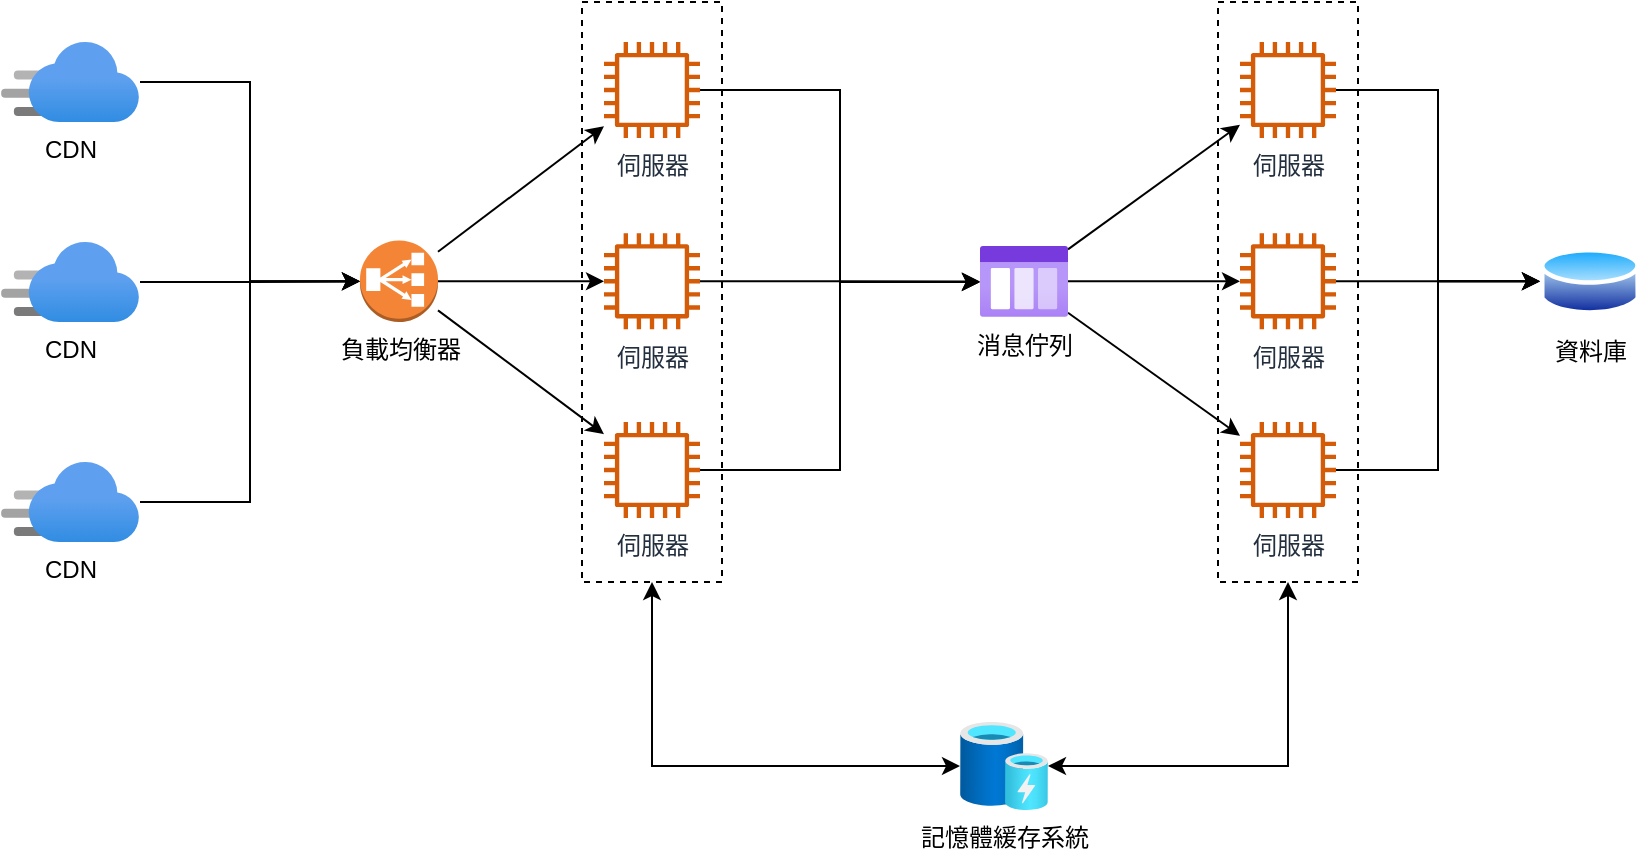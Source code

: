 <mxfile version="20.2.3" type="device"><diagram id="Ht1M8jgEwFfnCIfOTk4-" name="Page-1"><mxGraphModel dx="2062" dy="2052" grid="1" gridSize="10" guides="1" tooltips="1" connect="1" arrows="1" fold="1" page="1" pageScale="1" pageWidth="1169" pageHeight="827" math="0" shadow="0"><root><mxCell id="0"/><mxCell id="1" parent="0"/><mxCell id="JqeFCZt-a2DChT1DkuI_-10" style="edgeStyle=orthogonalEdgeStyle;rounded=0;orthogonalLoop=1;jettySize=auto;html=1;entryX=0;entryY=0.5;entryDx=0;entryDy=0;entryPerimeter=0;" parent="1" source="JqeFCZt-a2DChT1DkuI_-1" target="JqeFCZt-a2DChT1DkuI_-4" edge="1"><mxGeometry relative="1" as="geometry"/></mxCell><mxCell id="JqeFCZt-a2DChT1DkuI_-1" value="CDN" style="aspect=fixed;html=1;points=[];align=center;image;fontSize=12;image=img/lib/azure2/app_services/CDN_Profiles.svg;flipV=0;" parent="1" vertex="1"><mxGeometry x="40" y="-720" width="70" height="40" as="geometry"/></mxCell><mxCell id="JqeFCZt-a2DChT1DkuI_-11" style="edgeStyle=orthogonalEdgeStyle;rounded=0;orthogonalLoop=1;jettySize=auto;html=1;" parent="1" source="JqeFCZt-a2DChT1DkuI_-2" target="JqeFCZt-a2DChT1DkuI_-4" edge="1"><mxGeometry relative="1" as="geometry"/></mxCell><mxCell id="JqeFCZt-a2DChT1DkuI_-2" value="CDN" style="aspect=fixed;html=1;points=[];align=center;image;fontSize=12;image=img/lib/azure2/app_services/CDN_Profiles.svg;flipV=0;" parent="1" vertex="1"><mxGeometry x="40" y="-620" width="70" height="40" as="geometry"/></mxCell><mxCell id="JqeFCZt-a2DChT1DkuI_-12" style="edgeStyle=orthogonalEdgeStyle;rounded=0;orthogonalLoop=1;jettySize=auto;html=1;entryX=0;entryY=0.5;entryDx=0;entryDy=0;entryPerimeter=0;" parent="1" source="JqeFCZt-a2DChT1DkuI_-3" target="JqeFCZt-a2DChT1DkuI_-4" edge="1"><mxGeometry relative="1" as="geometry"/></mxCell><mxCell id="JqeFCZt-a2DChT1DkuI_-3" value="CDN" style="aspect=fixed;html=1;points=[];align=center;image;fontSize=12;image=img/lib/azure2/app_services/CDN_Profiles.svg;flipV=0;" parent="1" vertex="1"><mxGeometry x="40" y="-510" width="70" height="40" as="geometry"/></mxCell><mxCell id="JqeFCZt-a2DChT1DkuI_-15" style="rounded=0;orthogonalLoop=1;jettySize=auto;html=1;" parent="1" source="JqeFCZt-a2DChT1DkuI_-4" target="JqeFCZt-a2DChT1DkuI_-6" edge="1"><mxGeometry relative="1" as="geometry"/></mxCell><mxCell id="JqeFCZt-a2DChT1DkuI_-16" style="edgeStyle=none;rounded=0;orthogonalLoop=1;jettySize=auto;html=1;" parent="1" source="JqeFCZt-a2DChT1DkuI_-4" target="JqeFCZt-a2DChT1DkuI_-13" edge="1"><mxGeometry relative="1" as="geometry"/></mxCell><mxCell id="JqeFCZt-a2DChT1DkuI_-17" style="edgeStyle=none;rounded=0;orthogonalLoop=1;jettySize=auto;html=1;" parent="1" source="JqeFCZt-a2DChT1DkuI_-4" target="JqeFCZt-a2DChT1DkuI_-14" edge="1"><mxGeometry relative="1" as="geometry"/></mxCell><mxCell id="JqeFCZt-a2DChT1DkuI_-4" value="負載均衡器" style="outlineConnect=0;dashed=0;verticalLabelPosition=bottom;verticalAlign=top;align=center;html=1;shape=mxgraph.aws3.classic_load_balancer;fillColor=#F58536;gradientColor=none;" parent="1" vertex="1"><mxGeometry x="220" y="-620.7" width="39" height="40.7" as="geometry"/></mxCell><mxCell id="JqeFCZt-a2DChT1DkuI_-5" value="資料庫" style="aspect=fixed;perimeter=ellipsePerimeter;html=1;align=center;shadow=0;dashed=0;spacingTop=3;image;image=img/lib/active_directory/database.svg;" parent="1" vertex="1"><mxGeometry x="810" y="-618.85" width="50" height="37" as="geometry"/></mxCell><mxCell id="JqeFCZt-a2DChT1DkuI_-18" style="edgeStyle=orthogonalEdgeStyle;rounded=0;orthogonalLoop=1;jettySize=auto;html=1;" parent="1" source="JqeFCZt-a2DChT1DkuI_-6" edge="1"><mxGeometry relative="1" as="geometry"><mxPoint x="530" y="-600" as="targetPoint"/><Array as="points"><mxPoint x="460" y="-696"/><mxPoint x="460" y="-600"/></Array></mxGeometry></mxCell><mxCell id="JqeFCZt-a2DChT1DkuI_-6" value="伺服器" style="sketch=0;outlineConnect=0;fontColor=#232F3E;gradientColor=none;fillColor=#D45B07;strokeColor=none;dashed=0;verticalLabelPosition=bottom;verticalAlign=top;align=center;html=1;fontSize=12;fontStyle=0;aspect=fixed;pointerEvents=1;shape=mxgraph.aws4.instance2;flipV=0;flipH=1;" parent="1" vertex="1"><mxGeometry x="342" y="-720" width="48" height="48" as="geometry"/></mxCell><mxCell id="JqeFCZt-a2DChT1DkuI_-26" style="rounded=0;orthogonalLoop=1;jettySize=auto;html=1;" parent="1" source="JqeFCZt-a2DChT1DkuI_-8" target="JqeFCZt-a2DChT1DkuI_-22" edge="1"><mxGeometry relative="1" as="geometry"/></mxCell><mxCell id="JqeFCZt-a2DChT1DkuI_-27" style="edgeStyle=none;rounded=0;orthogonalLoop=1;jettySize=auto;html=1;" parent="1" source="JqeFCZt-a2DChT1DkuI_-8" target="JqeFCZt-a2DChT1DkuI_-23" edge="1"><mxGeometry relative="1" as="geometry"/></mxCell><mxCell id="JqeFCZt-a2DChT1DkuI_-28" style="edgeStyle=none;rounded=0;orthogonalLoop=1;jettySize=auto;html=1;" parent="1" source="JqeFCZt-a2DChT1DkuI_-8" target="JqeFCZt-a2DChT1DkuI_-24" edge="1"><mxGeometry relative="1" as="geometry"/></mxCell><mxCell id="JqeFCZt-a2DChT1DkuI_-8" value="消息佇列" style="aspect=fixed;html=1;points=[];align=center;image;fontSize=12;image=img/lib/azure2/general/Storage_Queue.svg;" parent="1" vertex="1"><mxGeometry x="530" y="-618.22" width="44" height="35.75" as="geometry"/></mxCell><mxCell id="JqeFCZt-a2DChT1DkuI_-35" style="edgeStyle=orthogonalEdgeStyle;rounded=0;orthogonalLoop=1;jettySize=auto;html=1;entryX=0.5;entryY=1;entryDx=0;entryDy=0;startArrow=classic;startFill=1;" parent="1" source="JqeFCZt-a2DChT1DkuI_-9" target="JqeFCZt-a2DChT1DkuI_-32" edge="1"><mxGeometry relative="1" as="geometry"/></mxCell><mxCell id="JqeFCZt-a2DChT1DkuI_-36" style="edgeStyle=orthogonalEdgeStyle;rounded=0;orthogonalLoop=1;jettySize=auto;html=1;startArrow=classic;startFill=1;" parent="1" source="JqeFCZt-a2DChT1DkuI_-9" target="JqeFCZt-a2DChT1DkuI_-34" edge="1"><mxGeometry relative="1" as="geometry"/></mxCell><mxCell id="JqeFCZt-a2DChT1DkuI_-9" value="記憶體緩存系統" style="aspect=fixed;html=1;points=[];align=center;image;fontSize=12;image=img/lib/azure2/general/Cache.svg;" parent="1" vertex="1"><mxGeometry x="520" y="-380" width="44" height="44" as="geometry"/></mxCell><mxCell id="JqeFCZt-a2DChT1DkuI_-19" style="edgeStyle=orthogonalEdgeStyle;rounded=0;orthogonalLoop=1;jettySize=auto;html=1;" parent="1" source="JqeFCZt-a2DChT1DkuI_-13" target="JqeFCZt-a2DChT1DkuI_-8" edge="1"><mxGeometry relative="1" as="geometry"/></mxCell><mxCell id="JqeFCZt-a2DChT1DkuI_-13" value="伺服器" style="sketch=0;outlineConnect=0;fontColor=#232F3E;gradientColor=none;fillColor=#D45B07;strokeColor=none;dashed=0;verticalLabelPosition=bottom;verticalAlign=top;align=center;html=1;fontSize=12;fontStyle=0;aspect=fixed;pointerEvents=1;shape=mxgraph.aws4.instance2;flipV=0;flipH=1;" parent="1" vertex="1"><mxGeometry x="342" y="-624.35" width="48" height="48" as="geometry"/></mxCell><mxCell id="JqeFCZt-a2DChT1DkuI_-21" style="edgeStyle=orthogonalEdgeStyle;rounded=0;orthogonalLoop=1;jettySize=auto;html=1;" parent="1" source="JqeFCZt-a2DChT1DkuI_-14" target="JqeFCZt-a2DChT1DkuI_-8" edge="1"><mxGeometry relative="1" as="geometry"><Array as="points"><mxPoint x="460" y="-506"/><mxPoint x="460" y="-600"/></Array></mxGeometry></mxCell><mxCell id="JqeFCZt-a2DChT1DkuI_-14" value="伺服器" style="sketch=0;outlineConnect=0;fontColor=#232F3E;gradientColor=none;fillColor=#D45B07;strokeColor=none;dashed=0;verticalLabelPosition=bottom;verticalAlign=top;align=center;html=1;fontSize=12;fontStyle=0;aspect=fixed;pointerEvents=1;shape=mxgraph.aws4.instance2;flipV=0;flipH=1;" parent="1" vertex="1"><mxGeometry x="342" y="-530" width="48" height="48" as="geometry"/></mxCell><mxCell id="JqeFCZt-a2DChT1DkuI_-29" style="edgeStyle=orthogonalEdgeStyle;rounded=0;orthogonalLoop=1;jettySize=auto;html=1;entryX=0;entryY=0.5;entryDx=0;entryDy=0;" parent="1" source="JqeFCZt-a2DChT1DkuI_-22" target="JqeFCZt-a2DChT1DkuI_-5" edge="1"><mxGeometry relative="1" as="geometry"/></mxCell><mxCell id="JqeFCZt-a2DChT1DkuI_-22" value="伺服器" style="sketch=0;outlineConnect=0;fontColor=#232F3E;gradientColor=none;fillColor=#D45B07;strokeColor=none;dashed=0;verticalLabelPosition=bottom;verticalAlign=top;align=center;html=1;fontSize=12;fontStyle=0;aspect=fixed;pointerEvents=1;shape=mxgraph.aws4.instance2;flipV=0;flipH=1;" parent="1" vertex="1"><mxGeometry x="660" y="-720" width="48" height="48" as="geometry"/></mxCell><mxCell id="JqeFCZt-a2DChT1DkuI_-30" style="edgeStyle=orthogonalEdgeStyle;rounded=0;orthogonalLoop=1;jettySize=auto;html=1;entryX=0;entryY=0.5;entryDx=0;entryDy=0;" parent="1" source="JqeFCZt-a2DChT1DkuI_-23" target="JqeFCZt-a2DChT1DkuI_-5" edge="1"><mxGeometry relative="1" as="geometry"/></mxCell><mxCell id="JqeFCZt-a2DChT1DkuI_-23" value="伺服器" style="sketch=0;outlineConnect=0;fontColor=#232F3E;gradientColor=none;fillColor=#D45B07;strokeColor=none;dashed=0;verticalLabelPosition=bottom;verticalAlign=top;align=center;html=1;fontSize=12;fontStyle=0;aspect=fixed;pointerEvents=1;shape=mxgraph.aws4.instance2;flipV=0;flipH=1;" parent="1" vertex="1"><mxGeometry x="660" y="-624.35" width="48" height="48" as="geometry"/></mxCell><mxCell id="JqeFCZt-a2DChT1DkuI_-31" style="edgeStyle=orthogonalEdgeStyle;rounded=0;orthogonalLoop=1;jettySize=auto;html=1;entryX=0;entryY=0.5;entryDx=0;entryDy=0;" parent="1" source="JqeFCZt-a2DChT1DkuI_-24" target="JqeFCZt-a2DChT1DkuI_-5" edge="1"><mxGeometry relative="1" as="geometry"/></mxCell><mxCell id="JqeFCZt-a2DChT1DkuI_-32" value="" style="rounded=0;whiteSpace=wrap;html=1;fillColor=none;dashed=1;" parent="1" vertex="1"><mxGeometry x="331" y="-740" width="70" height="290" as="geometry"/></mxCell><mxCell id="JqeFCZt-a2DChT1DkuI_-24" value="伺服器" style="sketch=0;outlineConnect=0;fontColor=#232F3E;gradientColor=none;fillColor=#D45B07;strokeColor=none;dashed=0;verticalLabelPosition=bottom;verticalAlign=top;align=center;html=1;fontSize=12;fontStyle=0;aspect=fixed;pointerEvents=1;shape=mxgraph.aws4.instance2;flipV=0;flipH=1;" parent="1" vertex="1"><mxGeometry x="660" y="-530" width="48" height="48" as="geometry"/></mxCell><mxCell id="JqeFCZt-a2DChT1DkuI_-34" value="" style="rounded=0;whiteSpace=wrap;html=1;fillColor=none;dashed=1;" parent="1" vertex="1"><mxGeometry x="649" y="-740" width="70" height="290" as="geometry"/></mxCell></root></mxGraphModel></diagram></mxfile>